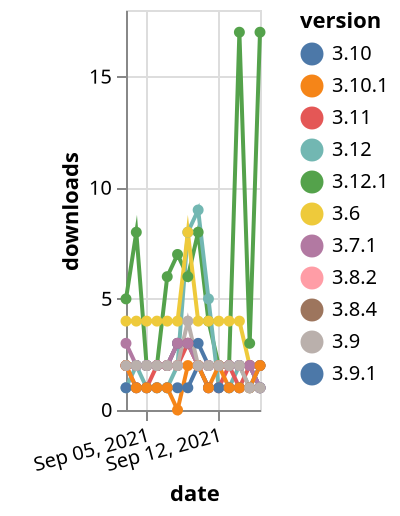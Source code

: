 {"$schema": "https://vega.github.io/schema/vega-lite/v5.json", "description": "A simple bar chart with embedded data.", "data": {"values": [{"date": "2021-09-03", "total": 5426, "delta": 2, "version": "3.8.4"}, {"date": "2021-09-04", "total": 5428, "delta": 2, "version": "3.8.4"}, {"date": "2021-09-05", "total": 5430, "delta": 2, "version": "3.8.4"}, {"date": "2021-09-06", "total": 5432, "delta": 2, "version": "3.8.4"}, {"date": "2021-09-07", "total": 5434, "delta": 2, "version": "3.8.4"}, {"date": "2021-09-08", "total": 5437, "delta": 3, "version": "3.8.4"}, {"date": "2021-09-09", "total": 5440, "delta": 3, "version": "3.8.4"}, {"date": "2021-09-10", "total": 5442, "delta": 2, "version": "3.8.4"}, {"date": "2021-09-11", "total": 5444, "delta": 2, "version": "3.8.4"}, {"date": "2021-09-12", "total": 5446, "delta": 2, "version": "3.8.4"}, {"date": "2021-09-13", "total": 5448, "delta": 2, "version": "3.8.4"}, {"date": "2021-09-14", "total": 5450, "delta": 2, "version": "3.8.4"}, {"date": "2021-09-15", "total": 5452, "delta": 2, "version": "3.8.4"}, {"date": "2021-09-16", "total": 5453, "delta": 1, "version": "3.8.4"}, {"date": "2021-09-03", "total": 628, "delta": 5, "version": "3.12.1"}, {"date": "2021-09-04", "total": 636, "delta": 8, "version": "3.12.1"}, {"date": "2021-09-05", "total": 638, "delta": 2, "version": "3.12.1"}, {"date": "2021-09-06", "total": 640, "delta": 2, "version": "3.12.1"}, {"date": "2021-09-07", "total": 646, "delta": 6, "version": "3.12.1"}, {"date": "2021-09-08", "total": 653, "delta": 7, "version": "3.12.1"}, {"date": "2021-09-09", "total": 659, "delta": 6, "version": "3.12.1"}, {"date": "2021-09-10", "total": 667, "delta": 8, "version": "3.12.1"}, {"date": "2021-09-11", "total": 671, "delta": 4, "version": "3.12.1"}, {"date": "2021-09-12", "total": 673, "delta": 2, "version": "3.12.1"}, {"date": "2021-09-13", "total": 675, "delta": 2, "version": "3.12.1"}, {"date": "2021-09-14", "total": 692, "delta": 17, "version": "3.12.1"}, {"date": "2021-09-15", "total": 695, "delta": 3, "version": "3.12.1"}, {"date": "2021-09-16", "total": 712, "delta": 17, "version": "3.12.1"}, {"date": "2021-09-03", "total": 3025, "delta": 2, "version": "3.8.2"}, {"date": "2021-09-04", "total": 3027, "delta": 2, "version": "3.8.2"}, {"date": "2021-09-05", "total": 3029, "delta": 2, "version": "3.8.2"}, {"date": "2021-09-06", "total": 3031, "delta": 2, "version": "3.8.2"}, {"date": "2021-09-07", "total": 3033, "delta": 2, "version": "3.8.2"}, {"date": "2021-09-08", "total": 3036, "delta": 3, "version": "3.8.2"}, {"date": "2021-09-09", "total": 3039, "delta": 3, "version": "3.8.2"}, {"date": "2021-09-10", "total": 3041, "delta": 2, "version": "3.8.2"}, {"date": "2021-09-11", "total": 3043, "delta": 2, "version": "3.8.2"}, {"date": "2021-09-12", "total": 3045, "delta": 2, "version": "3.8.2"}, {"date": "2021-09-13", "total": 3047, "delta": 2, "version": "3.8.2"}, {"date": "2021-09-14", "total": 3049, "delta": 2, "version": "3.8.2"}, {"date": "2021-09-15", "total": 3051, "delta": 2, "version": "3.8.2"}, {"date": "2021-09-16", "total": 3052, "delta": 1, "version": "3.8.2"}, {"date": "2021-09-03", "total": 967, "delta": 1, "version": "3.12"}, {"date": "2021-09-04", "total": 969, "delta": 2, "version": "3.12"}, {"date": "2021-09-05", "total": 970, "delta": 1, "version": "3.12"}, {"date": "2021-09-06", "total": 971, "delta": 1, "version": "3.12"}, {"date": "2021-09-07", "total": 972, "delta": 1, "version": "3.12"}, {"date": "2021-09-08", "total": 974, "delta": 2, "version": "3.12"}, {"date": "2021-09-09", "total": 982, "delta": 8, "version": "3.12"}, {"date": "2021-09-10", "total": 991, "delta": 9, "version": "3.12"}, {"date": "2021-09-11", "total": 996, "delta": 5, "version": "3.12"}, {"date": "2021-09-12", "total": 997, "delta": 1, "version": "3.12"}, {"date": "2021-09-13", "total": 998, "delta": 1, "version": "3.12"}, {"date": "2021-09-14", "total": 1000, "delta": 2, "version": "3.12"}, {"date": "2021-09-15", "total": 1001, "delta": 1, "version": "3.12"}, {"date": "2021-09-16", "total": 1002, "delta": 1, "version": "3.12"}, {"date": "2021-09-03", "total": 7558, "delta": 4, "version": "3.6"}, {"date": "2021-09-04", "total": 7562, "delta": 4, "version": "3.6"}, {"date": "2021-09-05", "total": 7566, "delta": 4, "version": "3.6"}, {"date": "2021-09-06", "total": 7570, "delta": 4, "version": "3.6"}, {"date": "2021-09-07", "total": 7574, "delta": 4, "version": "3.6"}, {"date": "2021-09-08", "total": 7578, "delta": 4, "version": "3.6"}, {"date": "2021-09-09", "total": 7586, "delta": 8, "version": "3.6"}, {"date": "2021-09-10", "total": 7590, "delta": 4, "version": "3.6"}, {"date": "2021-09-11", "total": 7594, "delta": 4, "version": "3.6"}, {"date": "2021-09-12", "total": 7598, "delta": 4, "version": "3.6"}, {"date": "2021-09-13", "total": 7602, "delta": 4, "version": "3.6"}, {"date": "2021-09-14", "total": 7606, "delta": 4, "version": "3.6"}, {"date": "2021-09-15", "total": 7608, "delta": 2, "version": "3.6"}, {"date": "2021-09-16", "total": 7610, "delta": 2, "version": "3.6"}, {"date": "2021-09-03", "total": 9401, "delta": 2, "version": "3.9.1"}, {"date": "2021-09-04", "total": 9403, "delta": 2, "version": "3.9.1"}, {"date": "2021-09-05", "total": 9405, "delta": 2, "version": "3.9.1"}, {"date": "2021-09-06", "total": 9407, "delta": 2, "version": "3.9.1"}, {"date": "2021-09-07", "total": 9409, "delta": 2, "version": "3.9.1"}, {"date": "2021-09-08", "total": 9412, "delta": 3, "version": "3.9.1"}, {"date": "2021-09-09", "total": 9415, "delta": 3, "version": "3.9.1"}, {"date": "2021-09-10", "total": 9418, "delta": 3, "version": "3.9.1"}, {"date": "2021-09-11", "total": 9420, "delta": 2, "version": "3.9.1"}, {"date": "2021-09-12", "total": 9422, "delta": 2, "version": "3.9.1"}, {"date": "2021-09-13", "total": 9424, "delta": 2, "version": "3.9.1"}, {"date": "2021-09-14", "total": 9426, "delta": 2, "version": "3.9.1"}, {"date": "2021-09-15", "total": 9428, "delta": 2, "version": "3.9.1"}, {"date": "2021-09-16", "total": 9429, "delta": 1, "version": "3.9.1"}, {"date": "2021-09-03", "total": 2466, "delta": 2, "version": "3.11"}, {"date": "2021-09-04", "total": 2467, "delta": 1, "version": "3.11"}, {"date": "2021-09-05", "total": 2468, "delta": 1, "version": "3.11"}, {"date": "2021-09-06", "total": 2470, "delta": 2, "version": "3.11"}, {"date": "2021-09-07", "total": 2472, "delta": 2, "version": "3.11"}, {"date": "2021-09-08", "total": 2474, "delta": 2, "version": "3.11"}, {"date": "2021-09-09", "total": 2477, "delta": 3, "version": "3.11"}, {"date": "2021-09-10", "total": 2479, "delta": 2, "version": "3.11"}, {"date": "2021-09-11", "total": 2480, "delta": 1, "version": "3.11"}, {"date": "2021-09-12", "total": 2481, "delta": 1, "version": "3.11"}, {"date": "2021-09-13", "total": 2483, "delta": 2, "version": "3.11"}, {"date": "2021-09-14", "total": 2484, "delta": 1, "version": "3.11"}, {"date": "2021-09-15", "total": 2486, "delta": 2, "version": "3.11"}, {"date": "2021-09-16", "total": 2488, "delta": 2, "version": "3.11"}, {"date": "2021-09-03", "total": 786, "delta": 1, "version": "3.10"}, {"date": "2021-09-04", "total": 787, "delta": 1, "version": "3.10"}, {"date": "2021-09-05", "total": 788, "delta": 1, "version": "3.10"}, {"date": "2021-09-06", "total": 789, "delta": 1, "version": "3.10"}, {"date": "2021-09-07", "total": 790, "delta": 1, "version": "3.10"}, {"date": "2021-09-08", "total": 791, "delta": 1, "version": "3.10"}, {"date": "2021-09-09", "total": 792, "delta": 1, "version": "3.10"}, {"date": "2021-09-10", "total": 794, "delta": 2, "version": "3.10"}, {"date": "2021-09-11", "total": 795, "delta": 1, "version": "3.10"}, {"date": "2021-09-12", "total": 796, "delta": 1, "version": "3.10"}, {"date": "2021-09-13", "total": 797, "delta": 1, "version": "3.10"}, {"date": "2021-09-14", "total": 798, "delta": 1, "version": "3.10"}, {"date": "2021-09-15", "total": 799, "delta": 1, "version": "3.10"}, {"date": "2021-09-16", "total": 801, "delta": 2, "version": "3.10"}, {"date": "2021-09-03", "total": 3593, "delta": 3, "version": "3.7.1"}, {"date": "2021-09-04", "total": 3595, "delta": 2, "version": "3.7.1"}, {"date": "2021-09-05", "total": 3597, "delta": 2, "version": "3.7.1"}, {"date": "2021-09-06", "total": 3599, "delta": 2, "version": "3.7.1"}, {"date": "2021-09-07", "total": 3601, "delta": 2, "version": "3.7.1"}, {"date": "2021-09-08", "total": 3604, "delta": 3, "version": "3.7.1"}, {"date": "2021-09-09", "total": 3607, "delta": 3, "version": "3.7.1"}, {"date": "2021-09-10", "total": 3609, "delta": 2, "version": "3.7.1"}, {"date": "2021-09-11", "total": 3611, "delta": 2, "version": "3.7.1"}, {"date": "2021-09-12", "total": 3613, "delta": 2, "version": "3.7.1"}, {"date": "2021-09-13", "total": 3615, "delta": 2, "version": "3.7.1"}, {"date": "2021-09-14", "total": 3617, "delta": 2, "version": "3.7.1"}, {"date": "2021-09-15", "total": 3619, "delta": 2, "version": "3.7.1"}, {"date": "2021-09-16", "total": 3620, "delta": 1, "version": "3.7.1"}, {"date": "2021-09-03", "total": 3613, "delta": 2, "version": "3.10.1"}, {"date": "2021-09-04", "total": 3614, "delta": 1, "version": "3.10.1"}, {"date": "2021-09-05", "total": 3615, "delta": 1, "version": "3.10.1"}, {"date": "2021-09-06", "total": 3616, "delta": 1, "version": "3.10.1"}, {"date": "2021-09-07", "total": 3617, "delta": 1, "version": "3.10.1"}, {"date": "2021-09-08", "total": 3617, "delta": 0, "version": "3.10.1"}, {"date": "2021-09-09", "total": 3619, "delta": 2, "version": "3.10.1"}, {"date": "2021-09-10", "total": 3621, "delta": 2, "version": "3.10.1"}, {"date": "2021-09-11", "total": 3622, "delta": 1, "version": "3.10.1"}, {"date": "2021-09-12", "total": 3624, "delta": 2, "version": "3.10.1"}, {"date": "2021-09-13", "total": 3625, "delta": 1, "version": "3.10.1"}, {"date": "2021-09-14", "total": 3626, "delta": 1, "version": "3.10.1"}, {"date": "2021-09-15", "total": 3627, "delta": 1, "version": "3.10.1"}, {"date": "2021-09-16", "total": 3629, "delta": 2, "version": "3.10.1"}, {"date": "2021-09-03", "total": 2820, "delta": 2, "version": "3.9"}, {"date": "2021-09-04", "total": 2822, "delta": 2, "version": "3.9"}, {"date": "2021-09-05", "total": 2824, "delta": 2, "version": "3.9"}, {"date": "2021-09-06", "total": 2826, "delta": 2, "version": "3.9"}, {"date": "2021-09-07", "total": 2828, "delta": 2, "version": "3.9"}, {"date": "2021-09-08", "total": 2830, "delta": 2, "version": "3.9"}, {"date": "2021-09-09", "total": 2834, "delta": 4, "version": "3.9"}, {"date": "2021-09-10", "total": 2836, "delta": 2, "version": "3.9"}, {"date": "2021-09-11", "total": 2838, "delta": 2, "version": "3.9"}, {"date": "2021-09-12", "total": 2840, "delta": 2, "version": "3.9"}, {"date": "2021-09-13", "total": 2842, "delta": 2, "version": "3.9"}, {"date": "2021-09-14", "total": 2844, "delta": 2, "version": "3.9"}, {"date": "2021-09-15", "total": 2845, "delta": 1, "version": "3.9"}, {"date": "2021-09-16", "total": 2846, "delta": 1, "version": "3.9"}]}, "width": "container", "mark": {"type": "line", "point": {"filled": true}}, "encoding": {"x": {"field": "date", "type": "temporal", "timeUnit": "yearmonthdate", "title": "date", "axis": {"labelAngle": -15}}, "y": {"field": "delta", "type": "quantitative", "title": "downloads"}, "color": {"field": "version", "type": "nominal"}, "tooltip": {"field": "delta"}}}